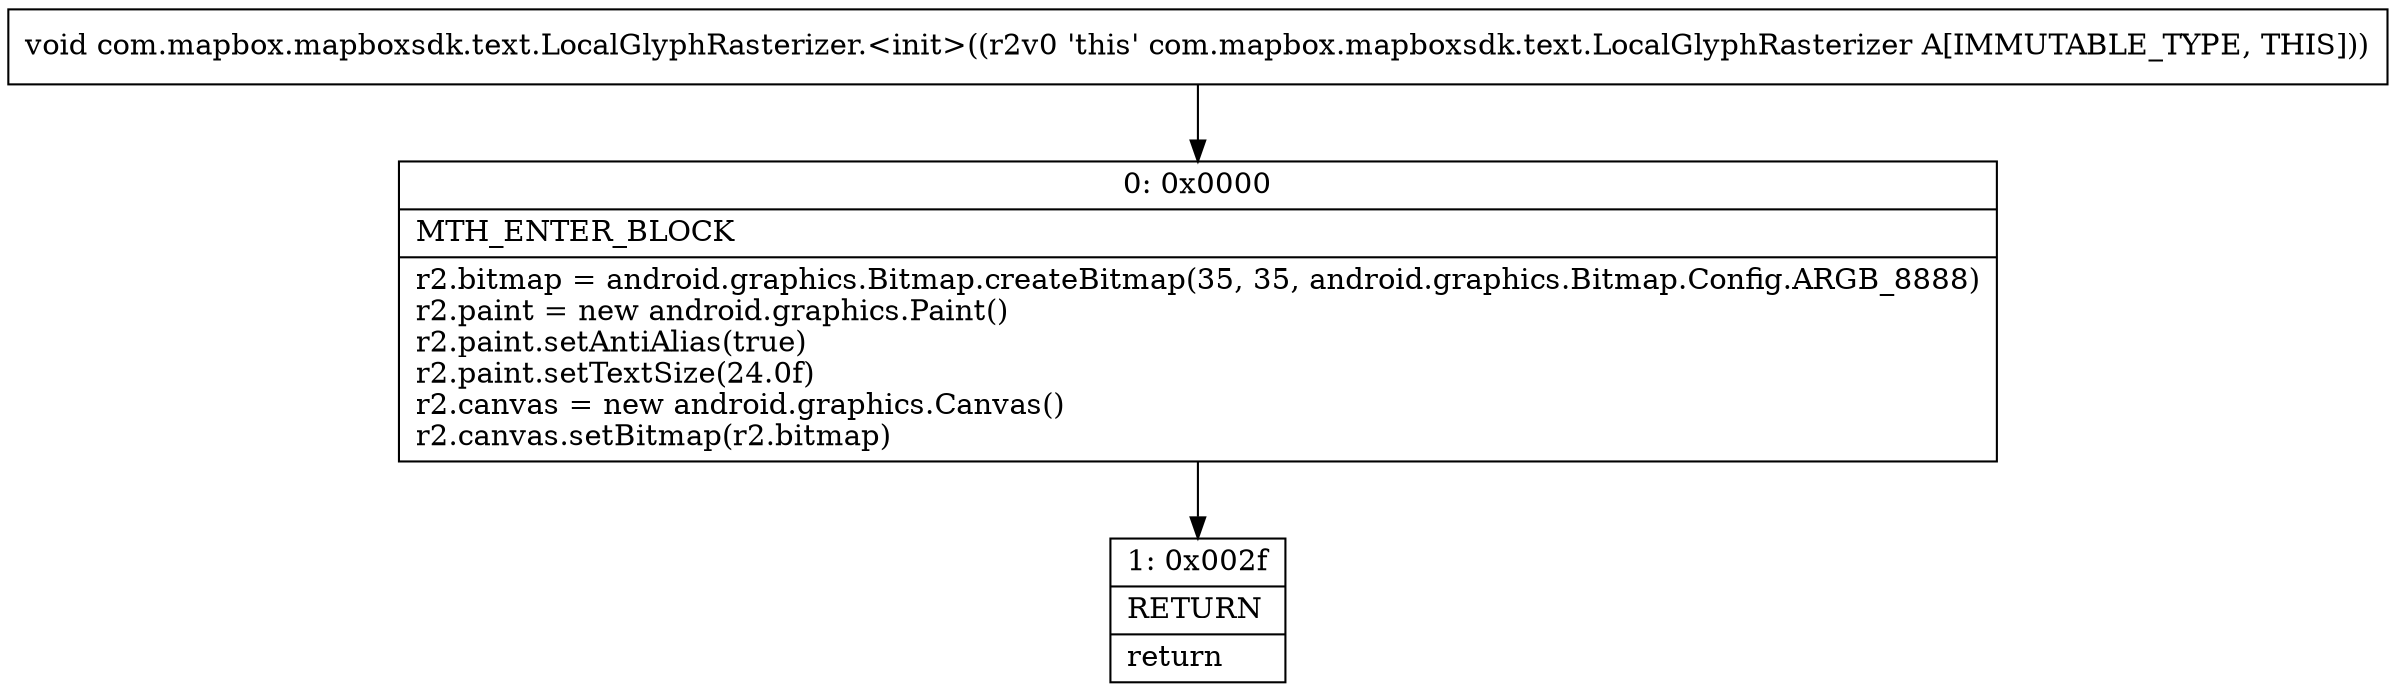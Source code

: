 digraph "CFG forcom.mapbox.mapboxsdk.text.LocalGlyphRasterizer.\<init\>()V" {
Node_0 [shape=record,label="{0\:\ 0x0000|MTH_ENTER_BLOCK\l|r2.bitmap = android.graphics.Bitmap.createBitmap(35, 35, android.graphics.Bitmap.Config.ARGB_8888)\lr2.paint = new android.graphics.Paint()\lr2.paint.setAntiAlias(true)\lr2.paint.setTextSize(24.0f)\lr2.canvas = new android.graphics.Canvas()\lr2.canvas.setBitmap(r2.bitmap)\l}"];
Node_1 [shape=record,label="{1\:\ 0x002f|RETURN\l|return\l}"];
MethodNode[shape=record,label="{void com.mapbox.mapboxsdk.text.LocalGlyphRasterizer.\<init\>((r2v0 'this' com.mapbox.mapboxsdk.text.LocalGlyphRasterizer A[IMMUTABLE_TYPE, THIS])) }"];
MethodNode -> Node_0;
Node_0 -> Node_1;
}

